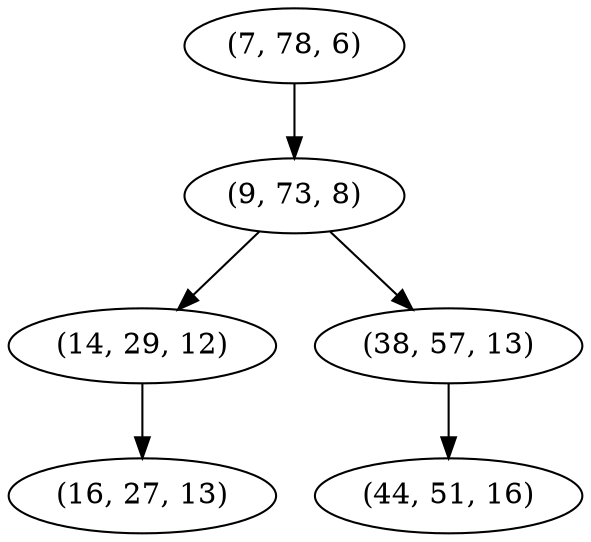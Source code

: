 digraph tree {
    "(7, 78, 6)";
    "(9, 73, 8)";
    "(14, 29, 12)";
    "(16, 27, 13)";
    "(38, 57, 13)";
    "(44, 51, 16)";
    "(7, 78, 6)" -> "(9, 73, 8)";
    "(9, 73, 8)" -> "(14, 29, 12)";
    "(9, 73, 8)" -> "(38, 57, 13)";
    "(14, 29, 12)" -> "(16, 27, 13)";
    "(38, 57, 13)" -> "(44, 51, 16)";
}
